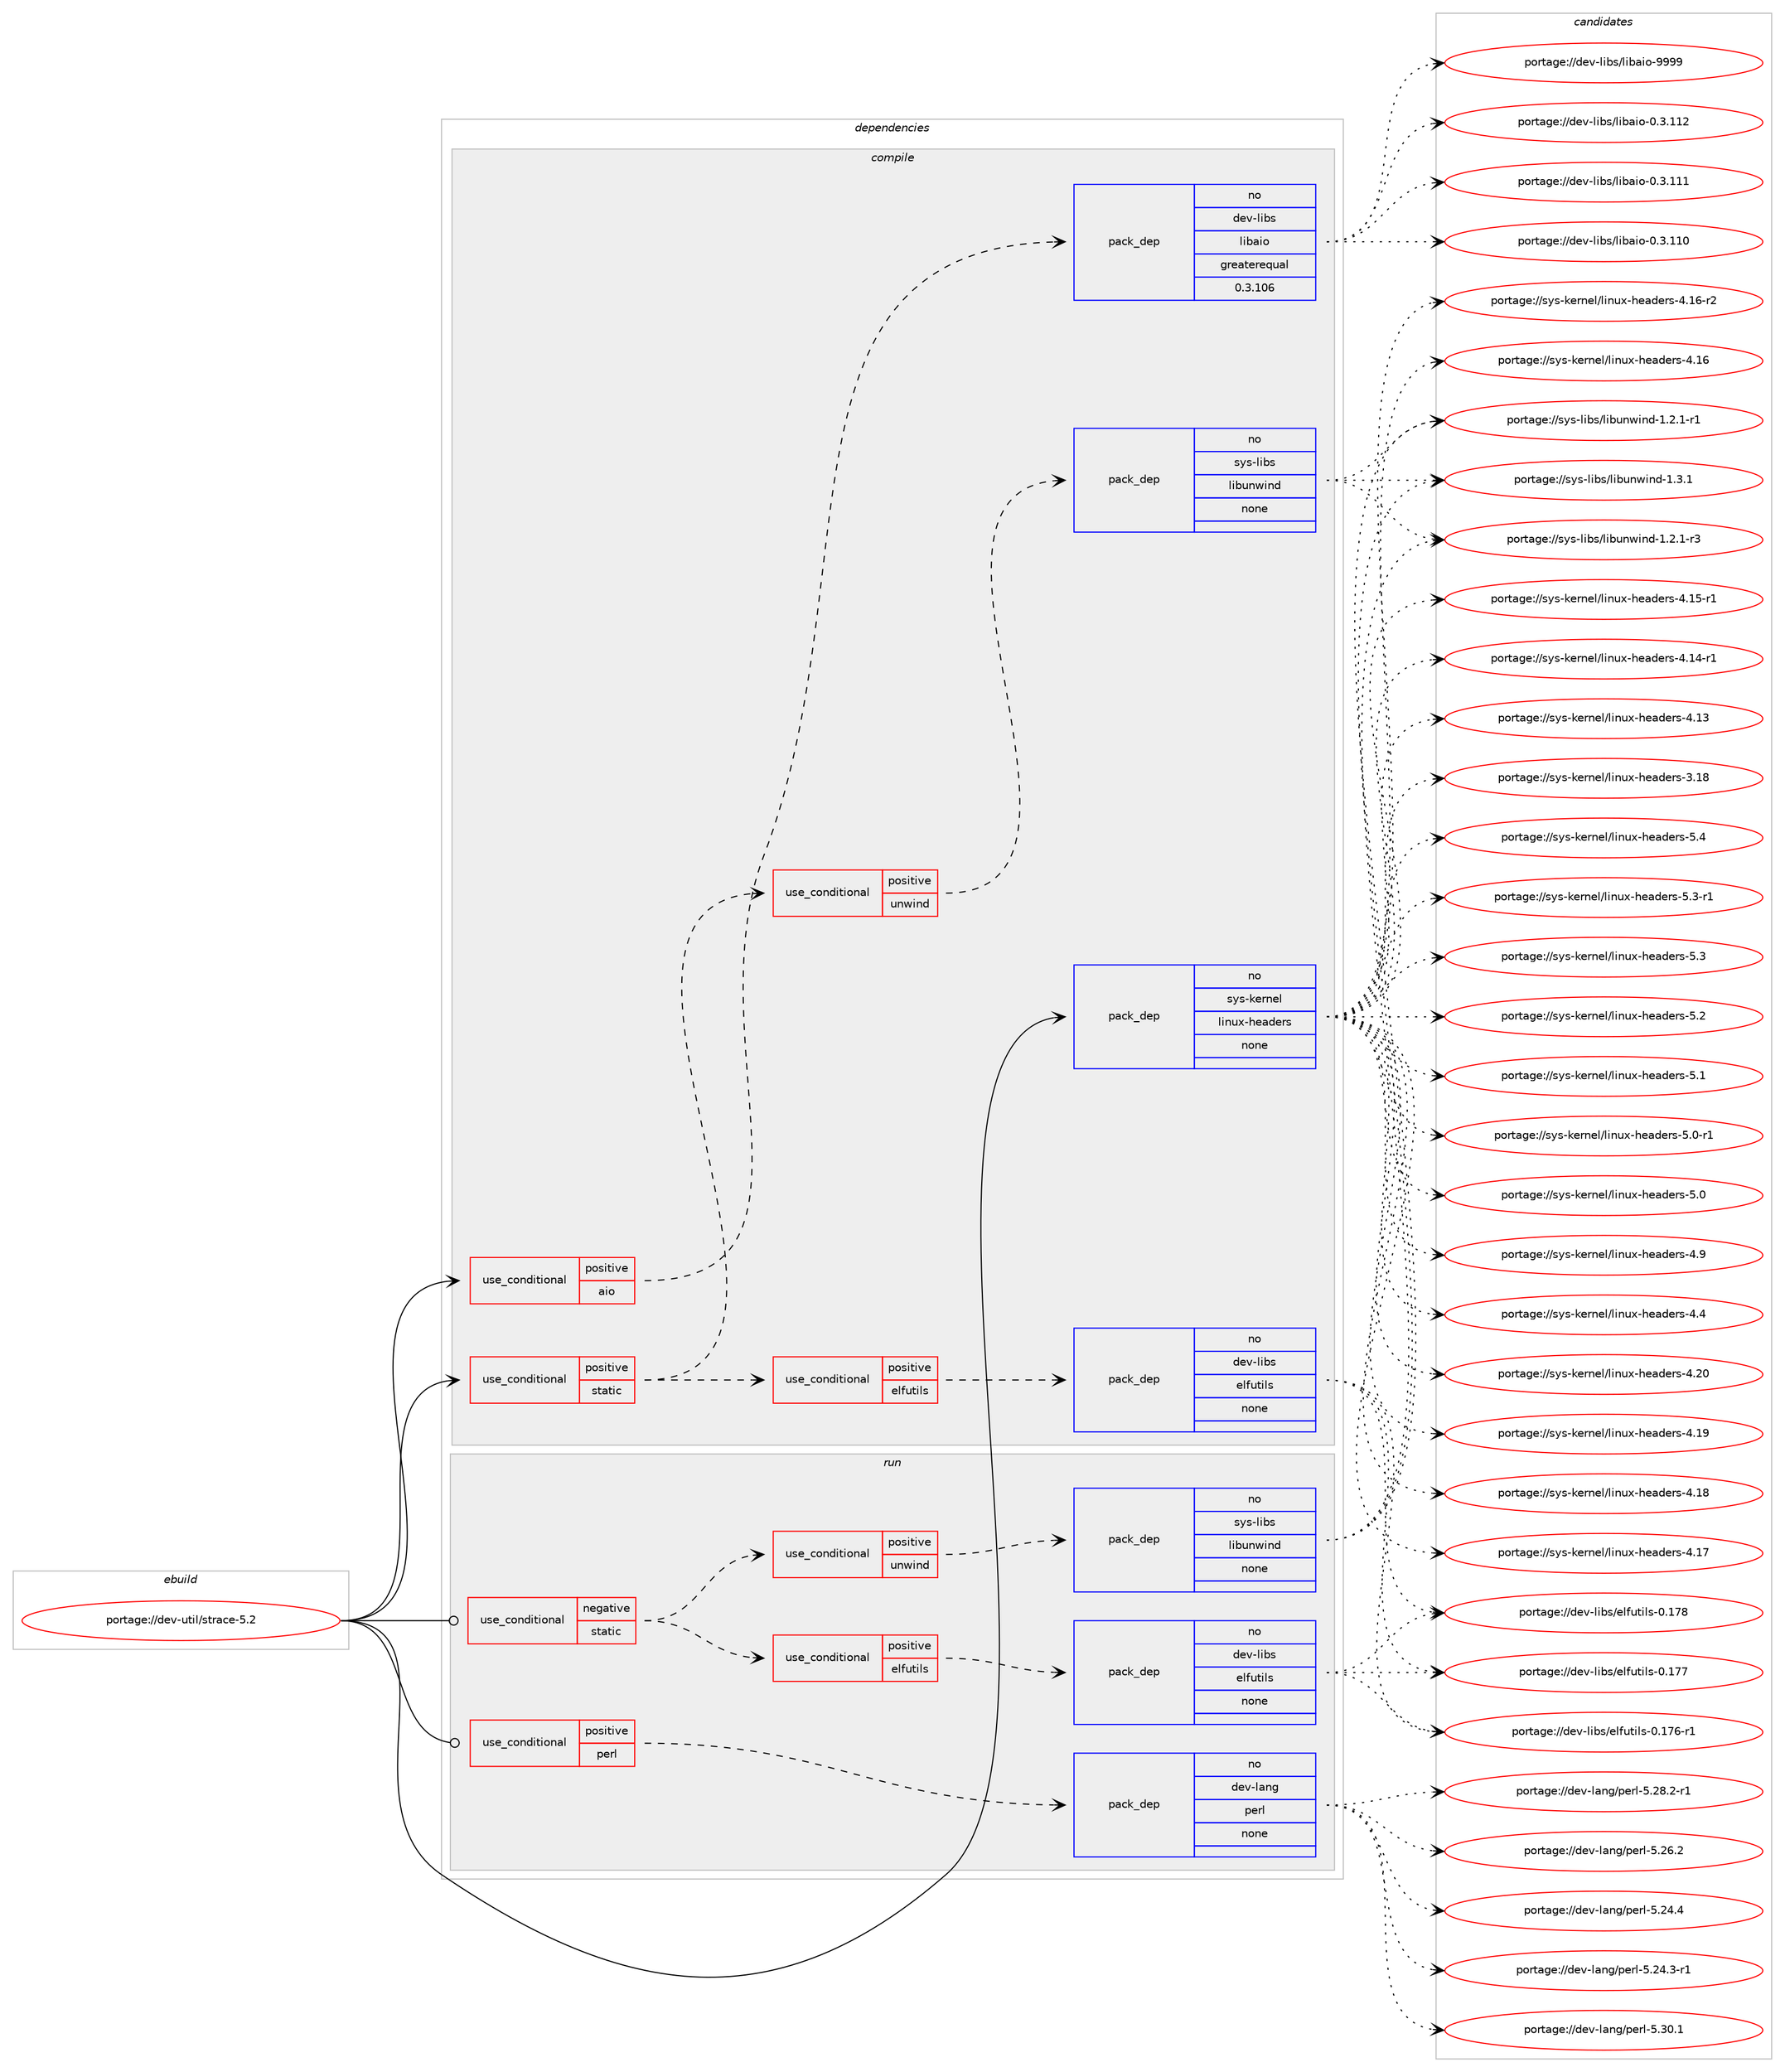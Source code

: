 digraph prolog {

# *************
# Graph options
# *************

newrank=true;
concentrate=true;
compound=true;
graph [rankdir=LR,fontname=Helvetica,fontsize=10,ranksep=1.5];#, ranksep=2.5, nodesep=0.2];
edge  [arrowhead=vee];
node  [fontname=Helvetica,fontsize=10];

# **********
# The ebuild
# **********

subgraph cluster_leftcol {
color=gray;
label=<<i>ebuild</i>>;
id [label="portage://dev-util/strace-5.2", color=red, width=4, href="../dev-util/strace-5.2.svg"];
}

# ****************
# The dependencies
# ****************

subgraph cluster_midcol {
color=gray;
label=<<i>dependencies</i>>;
subgraph cluster_compile {
fillcolor="#eeeeee";
style=filled;
label=<<i>compile</i>>;
subgraph cond61539 {
dependency297086 [label=<<TABLE BORDER="0" CELLBORDER="1" CELLSPACING="0" CELLPADDING="4"><TR><TD ROWSPAN="3" CELLPADDING="10">use_conditional</TD></TR><TR><TD>positive</TD></TR><TR><TD>aio</TD></TR></TABLE>>, shape=none, color=red];
subgraph pack230965 {
dependency297087 [label=<<TABLE BORDER="0" CELLBORDER="1" CELLSPACING="0" CELLPADDING="4" WIDTH="220"><TR><TD ROWSPAN="6" CELLPADDING="30">pack_dep</TD></TR><TR><TD WIDTH="110">no</TD></TR><TR><TD>dev-libs</TD></TR><TR><TD>libaio</TD></TR><TR><TD>greaterequal</TD></TR><TR><TD>0.3.106</TD></TR></TABLE>>, shape=none, color=blue];
}
dependency297086:e -> dependency297087:w [weight=20,style="dashed",arrowhead="vee"];
}
id:e -> dependency297086:w [weight=20,style="solid",arrowhead="vee"];
subgraph cond61540 {
dependency297088 [label=<<TABLE BORDER="0" CELLBORDER="1" CELLSPACING="0" CELLPADDING="4"><TR><TD ROWSPAN="3" CELLPADDING="10">use_conditional</TD></TR><TR><TD>positive</TD></TR><TR><TD>static</TD></TR></TABLE>>, shape=none, color=red];
subgraph cond61541 {
dependency297089 [label=<<TABLE BORDER="0" CELLBORDER="1" CELLSPACING="0" CELLPADDING="4"><TR><TD ROWSPAN="3" CELLPADDING="10">use_conditional</TD></TR><TR><TD>positive</TD></TR><TR><TD>unwind</TD></TR></TABLE>>, shape=none, color=red];
subgraph pack230966 {
dependency297090 [label=<<TABLE BORDER="0" CELLBORDER="1" CELLSPACING="0" CELLPADDING="4" WIDTH="220"><TR><TD ROWSPAN="6" CELLPADDING="30">pack_dep</TD></TR><TR><TD WIDTH="110">no</TD></TR><TR><TD>sys-libs</TD></TR><TR><TD>libunwind</TD></TR><TR><TD>none</TD></TR><TR><TD></TD></TR></TABLE>>, shape=none, color=blue];
}
dependency297089:e -> dependency297090:w [weight=20,style="dashed",arrowhead="vee"];
}
dependency297088:e -> dependency297089:w [weight=20,style="dashed",arrowhead="vee"];
subgraph cond61542 {
dependency297091 [label=<<TABLE BORDER="0" CELLBORDER="1" CELLSPACING="0" CELLPADDING="4"><TR><TD ROWSPAN="3" CELLPADDING="10">use_conditional</TD></TR><TR><TD>positive</TD></TR><TR><TD>elfutils</TD></TR></TABLE>>, shape=none, color=red];
subgraph pack230967 {
dependency297092 [label=<<TABLE BORDER="0" CELLBORDER="1" CELLSPACING="0" CELLPADDING="4" WIDTH="220"><TR><TD ROWSPAN="6" CELLPADDING="30">pack_dep</TD></TR><TR><TD WIDTH="110">no</TD></TR><TR><TD>dev-libs</TD></TR><TR><TD>elfutils</TD></TR><TR><TD>none</TD></TR><TR><TD></TD></TR></TABLE>>, shape=none, color=blue];
}
dependency297091:e -> dependency297092:w [weight=20,style="dashed",arrowhead="vee"];
}
dependency297088:e -> dependency297091:w [weight=20,style="dashed",arrowhead="vee"];
}
id:e -> dependency297088:w [weight=20,style="solid",arrowhead="vee"];
subgraph pack230968 {
dependency297093 [label=<<TABLE BORDER="0" CELLBORDER="1" CELLSPACING="0" CELLPADDING="4" WIDTH="220"><TR><TD ROWSPAN="6" CELLPADDING="30">pack_dep</TD></TR><TR><TD WIDTH="110">no</TD></TR><TR><TD>sys-kernel</TD></TR><TR><TD>linux-headers</TD></TR><TR><TD>none</TD></TR><TR><TD></TD></TR></TABLE>>, shape=none, color=blue];
}
id:e -> dependency297093:w [weight=20,style="solid",arrowhead="vee"];
}
subgraph cluster_compileandrun {
fillcolor="#eeeeee";
style=filled;
label=<<i>compile and run</i>>;
}
subgraph cluster_run {
fillcolor="#eeeeee";
style=filled;
label=<<i>run</i>>;
subgraph cond61543 {
dependency297094 [label=<<TABLE BORDER="0" CELLBORDER="1" CELLSPACING="0" CELLPADDING="4"><TR><TD ROWSPAN="3" CELLPADDING="10">use_conditional</TD></TR><TR><TD>negative</TD></TR><TR><TD>static</TD></TR></TABLE>>, shape=none, color=red];
subgraph cond61544 {
dependency297095 [label=<<TABLE BORDER="0" CELLBORDER="1" CELLSPACING="0" CELLPADDING="4"><TR><TD ROWSPAN="3" CELLPADDING="10">use_conditional</TD></TR><TR><TD>positive</TD></TR><TR><TD>unwind</TD></TR></TABLE>>, shape=none, color=red];
subgraph pack230969 {
dependency297096 [label=<<TABLE BORDER="0" CELLBORDER="1" CELLSPACING="0" CELLPADDING="4" WIDTH="220"><TR><TD ROWSPAN="6" CELLPADDING="30">pack_dep</TD></TR><TR><TD WIDTH="110">no</TD></TR><TR><TD>sys-libs</TD></TR><TR><TD>libunwind</TD></TR><TR><TD>none</TD></TR><TR><TD></TD></TR></TABLE>>, shape=none, color=blue];
}
dependency297095:e -> dependency297096:w [weight=20,style="dashed",arrowhead="vee"];
}
dependency297094:e -> dependency297095:w [weight=20,style="dashed",arrowhead="vee"];
subgraph cond61545 {
dependency297097 [label=<<TABLE BORDER="0" CELLBORDER="1" CELLSPACING="0" CELLPADDING="4"><TR><TD ROWSPAN="3" CELLPADDING="10">use_conditional</TD></TR><TR><TD>positive</TD></TR><TR><TD>elfutils</TD></TR></TABLE>>, shape=none, color=red];
subgraph pack230970 {
dependency297098 [label=<<TABLE BORDER="0" CELLBORDER="1" CELLSPACING="0" CELLPADDING="4" WIDTH="220"><TR><TD ROWSPAN="6" CELLPADDING="30">pack_dep</TD></TR><TR><TD WIDTH="110">no</TD></TR><TR><TD>dev-libs</TD></TR><TR><TD>elfutils</TD></TR><TR><TD>none</TD></TR><TR><TD></TD></TR></TABLE>>, shape=none, color=blue];
}
dependency297097:e -> dependency297098:w [weight=20,style="dashed",arrowhead="vee"];
}
dependency297094:e -> dependency297097:w [weight=20,style="dashed",arrowhead="vee"];
}
id:e -> dependency297094:w [weight=20,style="solid",arrowhead="odot"];
subgraph cond61546 {
dependency297099 [label=<<TABLE BORDER="0" CELLBORDER="1" CELLSPACING="0" CELLPADDING="4"><TR><TD ROWSPAN="3" CELLPADDING="10">use_conditional</TD></TR><TR><TD>positive</TD></TR><TR><TD>perl</TD></TR></TABLE>>, shape=none, color=red];
subgraph pack230971 {
dependency297100 [label=<<TABLE BORDER="0" CELLBORDER="1" CELLSPACING="0" CELLPADDING="4" WIDTH="220"><TR><TD ROWSPAN="6" CELLPADDING="30">pack_dep</TD></TR><TR><TD WIDTH="110">no</TD></TR><TR><TD>dev-lang</TD></TR><TR><TD>perl</TD></TR><TR><TD>none</TD></TR><TR><TD></TD></TR></TABLE>>, shape=none, color=blue];
}
dependency297099:e -> dependency297100:w [weight=20,style="dashed",arrowhead="vee"];
}
id:e -> dependency297099:w [weight=20,style="solid",arrowhead="odot"];
}
}

# **************
# The candidates
# **************

subgraph cluster_choices {
rank=same;
color=gray;
label=<<i>candidates</i>>;

subgraph choice230965 {
color=black;
nodesep=1;
choice10010111845108105981154710810598971051114557575757 [label="portage://dev-libs/libaio-9999", color=red, width=4,href="../dev-libs/libaio-9999.svg"];
choice10010111845108105981154710810598971051114548465146494950 [label="portage://dev-libs/libaio-0.3.112", color=red, width=4,href="../dev-libs/libaio-0.3.112.svg"];
choice10010111845108105981154710810598971051114548465146494949 [label="portage://dev-libs/libaio-0.3.111", color=red, width=4,href="../dev-libs/libaio-0.3.111.svg"];
choice10010111845108105981154710810598971051114548465146494948 [label="portage://dev-libs/libaio-0.3.110", color=red, width=4,href="../dev-libs/libaio-0.3.110.svg"];
dependency297087:e -> choice10010111845108105981154710810598971051114557575757:w [style=dotted,weight="100"];
dependency297087:e -> choice10010111845108105981154710810598971051114548465146494950:w [style=dotted,weight="100"];
dependency297087:e -> choice10010111845108105981154710810598971051114548465146494949:w [style=dotted,weight="100"];
dependency297087:e -> choice10010111845108105981154710810598971051114548465146494948:w [style=dotted,weight="100"];
}
subgraph choice230966 {
color=black;
nodesep=1;
choice11512111545108105981154710810598117110119105110100454946514649 [label="portage://sys-libs/libunwind-1.3.1", color=red, width=4,href="../sys-libs/libunwind-1.3.1.svg"];
choice115121115451081059811547108105981171101191051101004549465046494511451 [label="portage://sys-libs/libunwind-1.2.1-r3", color=red, width=4,href="../sys-libs/libunwind-1.2.1-r3.svg"];
choice115121115451081059811547108105981171101191051101004549465046494511449 [label="portage://sys-libs/libunwind-1.2.1-r1", color=red, width=4,href="../sys-libs/libunwind-1.2.1-r1.svg"];
dependency297090:e -> choice11512111545108105981154710810598117110119105110100454946514649:w [style=dotted,weight="100"];
dependency297090:e -> choice115121115451081059811547108105981171101191051101004549465046494511451:w [style=dotted,weight="100"];
dependency297090:e -> choice115121115451081059811547108105981171101191051101004549465046494511449:w [style=dotted,weight="100"];
}
subgraph choice230967 {
color=black;
nodesep=1;
choice100101118451081059811547101108102117116105108115454846495556 [label="portage://dev-libs/elfutils-0.178", color=red, width=4,href="../dev-libs/elfutils-0.178.svg"];
choice100101118451081059811547101108102117116105108115454846495555 [label="portage://dev-libs/elfutils-0.177", color=red, width=4,href="../dev-libs/elfutils-0.177.svg"];
choice1001011184510810598115471011081021171161051081154548464955544511449 [label="portage://dev-libs/elfutils-0.176-r1", color=red, width=4,href="../dev-libs/elfutils-0.176-r1.svg"];
dependency297092:e -> choice100101118451081059811547101108102117116105108115454846495556:w [style=dotted,weight="100"];
dependency297092:e -> choice100101118451081059811547101108102117116105108115454846495555:w [style=dotted,weight="100"];
dependency297092:e -> choice1001011184510810598115471011081021171161051081154548464955544511449:w [style=dotted,weight="100"];
}
subgraph choice230968 {
color=black;
nodesep=1;
choice1151211154510710111411010110847108105110117120451041019710010111411545534652 [label="portage://sys-kernel/linux-headers-5.4", color=red, width=4,href="../sys-kernel/linux-headers-5.4.svg"];
choice11512111545107101114110101108471081051101171204510410197100101114115455346514511449 [label="portage://sys-kernel/linux-headers-5.3-r1", color=red, width=4,href="../sys-kernel/linux-headers-5.3-r1.svg"];
choice1151211154510710111411010110847108105110117120451041019710010111411545534651 [label="portage://sys-kernel/linux-headers-5.3", color=red, width=4,href="../sys-kernel/linux-headers-5.3.svg"];
choice1151211154510710111411010110847108105110117120451041019710010111411545534650 [label="portage://sys-kernel/linux-headers-5.2", color=red, width=4,href="../sys-kernel/linux-headers-5.2.svg"];
choice1151211154510710111411010110847108105110117120451041019710010111411545534649 [label="portage://sys-kernel/linux-headers-5.1", color=red, width=4,href="../sys-kernel/linux-headers-5.1.svg"];
choice11512111545107101114110101108471081051101171204510410197100101114115455346484511449 [label="portage://sys-kernel/linux-headers-5.0-r1", color=red, width=4,href="../sys-kernel/linux-headers-5.0-r1.svg"];
choice1151211154510710111411010110847108105110117120451041019710010111411545534648 [label="portage://sys-kernel/linux-headers-5.0", color=red, width=4,href="../sys-kernel/linux-headers-5.0.svg"];
choice1151211154510710111411010110847108105110117120451041019710010111411545524657 [label="portage://sys-kernel/linux-headers-4.9", color=red, width=4,href="../sys-kernel/linux-headers-4.9.svg"];
choice1151211154510710111411010110847108105110117120451041019710010111411545524652 [label="portage://sys-kernel/linux-headers-4.4", color=red, width=4,href="../sys-kernel/linux-headers-4.4.svg"];
choice115121115451071011141101011084710810511011712045104101971001011141154552465048 [label="portage://sys-kernel/linux-headers-4.20", color=red, width=4,href="../sys-kernel/linux-headers-4.20.svg"];
choice115121115451071011141101011084710810511011712045104101971001011141154552464957 [label="portage://sys-kernel/linux-headers-4.19", color=red, width=4,href="../sys-kernel/linux-headers-4.19.svg"];
choice115121115451071011141101011084710810511011712045104101971001011141154552464956 [label="portage://sys-kernel/linux-headers-4.18", color=red, width=4,href="../sys-kernel/linux-headers-4.18.svg"];
choice115121115451071011141101011084710810511011712045104101971001011141154552464955 [label="portage://sys-kernel/linux-headers-4.17", color=red, width=4,href="../sys-kernel/linux-headers-4.17.svg"];
choice1151211154510710111411010110847108105110117120451041019710010111411545524649544511450 [label="portage://sys-kernel/linux-headers-4.16-r2", color=red, width=4,href="../sys-kernel/linux-headers-4.16-r2.svg"];
choice115121115451071011141101011084710810511011712045104101971001011141154552464954 [label="portage://sys-kernel/linux-headers-4.16", color=red, width=4,href="../sys-kernel/linux-headers-4.16.svg"];
choice1151211154510710111411010110847108105110117120451041019710010111411545524649534511449 [label="portage://sys-kernel/linux-headers-4.15-r1", color=red, width=4,href="../sys-kernel/linux-headers-4.15-r1.svg"];
choice1151211154510710111411010110847108105110117120451041019710010111411545524649524511449 [label="portage://sys-kernel/linux-headers-4.14-r1", color=red, width=4,href="../sys-kernel/linux-headers-4.14-r1.svg"];
choice115121115451071011141101011084710810511011712045104101971001011141154552464951 [label="portage://sys-kernel/linux-headers-4.13", color=red, width=4,href="../sys-kernel/linux-headers-4.13.svg"];
choice115121115451071011141101011084710810511011712045104101971001011141154551464956 [label="portage://sys-kernel/linux-headers-3.18", color=red, width=4,href="../sys-kernel/linux-headers-3.18.svg"];
dependency297093:e -> choice1151211154510710111411010110847108105110117120451041019710010111411545534652:w [style=dotted,weight="100"];
dependency297093:e -> choice11512111545107101114110101108471081051101171204510410197100101114115455346514511449:w [style=dotted,weight="100"];
dependency297093:e -> choice1151211154510710111411010110847108105110117120451041019710010111411545534651:w [style=dotted,weight="100"];
dependency297093:e -> choice1151211154510710111411010110847108105110117120451041019710010111411545534650:w [style=dotted,weight="100"];
dependency297093:e -> choice1151211154510710111411010110847108105110117120451041019710010111411545534649:w [style=dotted,weight="100"];
dependency297093:e -> choice11512111545107101114110101108471081051101171204510410197100101114115455346484511449:w [style=dotted,weight="100"];
dependency297093:e -> choice1151211154510710111411010110847108105110117120451041019710010111411545534648:w [style=dotted,weight="100"];
dependency297093:e -> choice1151211154510710111411010110847108105110117120451041019710010111411545524657:w [style=dotted,weight="100"];
dependency297093:e -> choice1151211154510710111411010110847108105110117120451041019710010111411545524652:w [style=dotted,weight="100"];
dependency297093:e -> choice115121115451071011141101011084710810511011712045104101971001011141154552465048:w [style=dotted,weight="100"];
dependency297093:e -> choice115121115451071011141101011084710810511011712045104101971001011141154552464957:w [style=dotted,weight="100"];
dependency297093:e -> choice115121115451071011141101011084710810511011712045104101971001011141154552464956:w [style=dotted,weight="100"];
dependency297093:e -> choice115121115451071011141101011084710810511011712045104101971001011141154552464955:w [style=dotted,weight="100"];
dependency297093:e -> choice1151211154510710111411010110847108105110117120451041019710010111411545524649544511450:w [style=dotted,weight="100"];
dependency297093:e -> choice115121115451071011141101011084710810511011712045104101971001011141154552464954:w [style=dotted,weight="100"];
dependency297093:e -> choice1151211154510710111411010110847108105110117120451041019710010111411545524649534511449:w [style=dotted,weight="100"];
dependency297093:e -> choice1151211154510710111411010110847108105110117120451041019710010111411545524649524511449:w [style=dotted,weight="100"];
dependency297093:e -> choice115121115451071011141101011084710810511011712045104101971001011141154552464951:w [style=dotted,weight="100"];
dependency297093:e -> choice115121115451071011141101011084710810511011712045104101971001011141154551464956:w [style=dotted,weight="100"];
}
subgraph choice230969 {
color=black;
nodesep=1;
choice11512111545108105981154710810598117110119105110100454946514649 [label="portage://sys-libs/libunwind-1.3.1", color=red, width=4,href="../sys-libs/libunwind-1.3.1.svg"];
choice115121115451081059811547108105981171101191051101004549465046494511451 [label="portage://sys-libs/libunwind-1.2.1-r3", color=red, width=4,href="../sys-libs/libunwind-1.2.1-r3.svg"];
choice115121115451081059811547108105981171101191051101004549465046494511449 [label="portage://sys-libs/libunwind-1.2.1-r1", color=red, width=4,href="../sys-libs/libunwind-1.2.1-r1.svg"];
dependency297096:e -> choice11512111545108105981154710810598117110119105110100454946514649:w [style=dotted,weight="100"];
dependency297096:e -> choice115121115451081059811547108105981171101191051101004549465046494511451:w [style=dotted,weight="100"];
dependency297096:e -> choice115121115451081059811547108105981171101191051101004549465046494511449:w [style=dotted,weight="100"];
}
subgraph choice230970 {
color=black;
nodesep=1;
choice100101118451081059811547101108102117116105108115454846495556 [label="portage://dev-libs/elfutils-0.178", color=red, width=4,href="../dev-libs/elfutils-0.178.svg"];
choice100101118451081059811547101108102117116105108115454846495555 [label="portage://dev-libs/elfutils-0.177", color=red, width=4,href="../dev-libs/elfutils-0.177.svg"];
choice1001011184510810598115471011081021171161051081154548464955544511449 [label="portage://dev-libs/elfutils-0.176-r1", color=red, width=4,href="../dev-libs/elfutils-0.176-r1.svg"];
dependency297098:e -> choice100101118451081059811547101108102117116105108115454846495556:w [style=dotted,weight="100"];
dependency297098:e -> choice100101118451081059811547101108102117116105108115454846495555:w [style=dotted,weight="100"];
dependency297098:e -> choice1001011184510810598115471011081021171161051081154548464955544511449:w [style=dotted,weight="100"];
}
subgraph choice230971 {
color=black;
nodesep=1;
choice10010111845108971101034711210111410845534651484649 [label="portage://dev-lang/perl-5.30.1", color=red, width=4,href="../dev-lang/perl-5.30.1.svg"];
choice100101118451089711010347112101114108455346505646504511449 [label="portage://dev-lang/perl-5.28.2-r1", color=red, width=4,href="../dev-lang/perl-5.28.2-r1.svg"];
choice10010111845108971101034711210111410845534650544650 [label="portage://dev-lang/perl-5.26.2", color=red, width=4,href="../dev-lang/perl-5.26.2.svg"];
choice10010111845108971101034711210111410845534650524652 [label="portage://dev-lang/perl-5.24.4", color=red, width=4,href="../dev-lang/perl-5.24.4.svg"];
choice100101118451089711010347112101114108455346505246514511449 [label="portage://dev-lang/perl-5.24.3-r1", color=red, width=4,href="../dev-lang/perl-5.24.3-r1.svg"];
dependency297100:e -> choice10010111845108971101034711210111410845534651484649:w [style=dotted,weight="100"];
dependency297100:e -> choice100101118451089711010347112101114108455346505646504511449:w [style=dotted,weight="100"];
dependency297100:e -> choice10010111845108971101034711210111410845534650544650:w [style=dotted,weight="100"];
dependency297100:e -> choice10010111845108971101034711210111410845534650524652:w [style=dotted,weight="100"];
dependency297100:e -> choice100101118451089711010347112101114108455346505246514511449:w [style=dotted,weight="100"];
}
}

}
